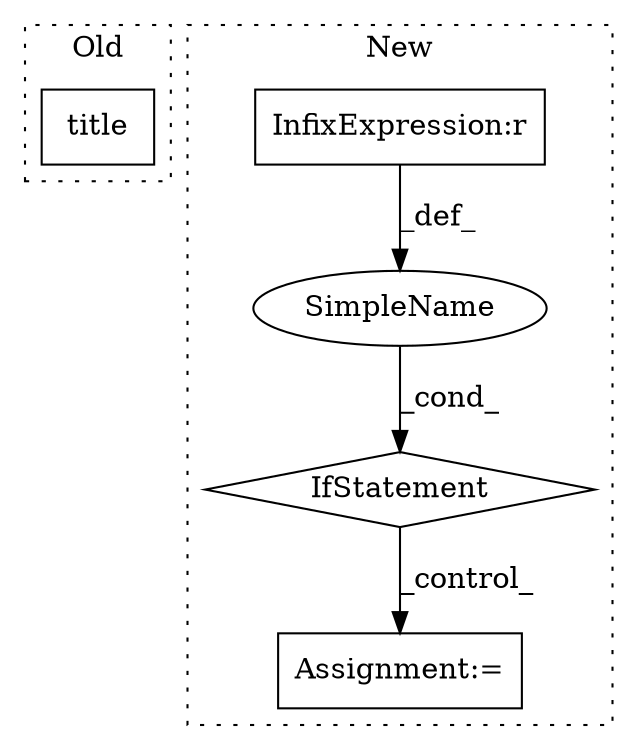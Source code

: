 digraph G {
subgraph cluster0 {
1 [label="title" a="32" s="1698,1722" l="6,1" shape="box"];
label = "Old";
style="dotted";
}
subgraph cluster1 {
2 [label="IfStatement" a="25" s="525,539" l="4,2" shape="diamond"];
3 [label="SimpleName" a="42" s="" l="" shape="ellipse"];
4 [label="Assignment:=" a="7" s="551" l="1" shape="box"];
5 [label="InfixExpression:r" a="27" s="531" l="4" shape="box"];
label = "New";
style="dotted";
}
2 -> 4 [label="_control_"];
3 -> 2 [label="_cond_"];
5 -> 3 [label="_def_"];
}